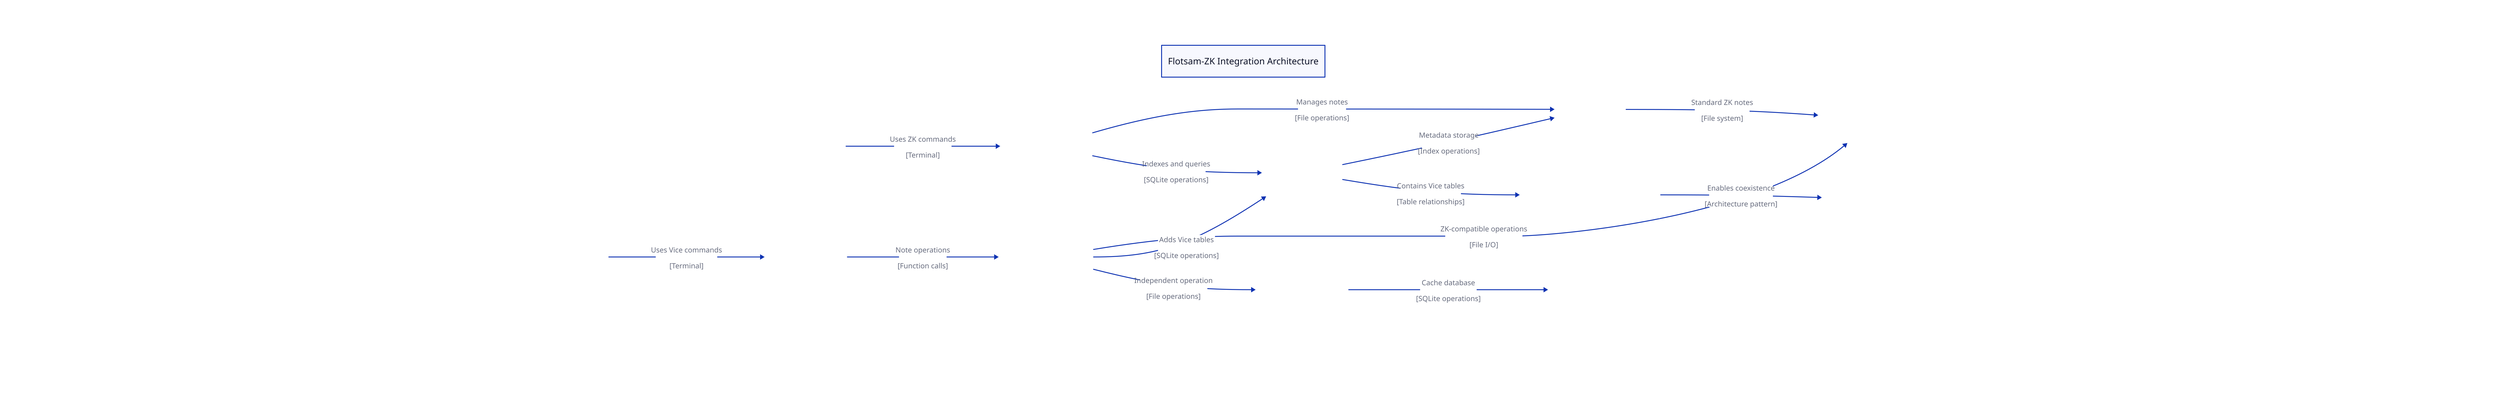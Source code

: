 direction: right

title: {
  label: Flotsam-ZK Integration Architecture
  near: top-center
  style.font-size: 20
  style.bold: true
}

# User scenarios
zk_user: {
  label: |md
    **ZK User**
    
    [Person]
    
    Existing ZK notebook user
  |
  shape: person
  style.fill: "#08427b"
  style.font-color: white
}

vice_user: {
  label: |md
    **Vice User**
    
    [Person]
    
    New flotsam user
  |
  shape: person
  style.fill: "#08427b"
  style.font-color: white
}

# Existing ZK system
zk_cli: {
  label: |md
    **ZK CLI**
    
    [External Tool]
    
    Original ZK note management
  |
  style.fill: "#666666"
  style.font-color: white
}

zk_notebook: {
  label: |md
    **ZK Notebook**
    
    [File Structure]
    
    Existing note collection
  |
  style.fill: "#cccccc"
  style.font-color: black
}

zk_database: {
  label: |md
    **notebook.db**
    
    [SQLite Database]
    
    ZK indexing and metadata
  |
  shape: cylinder
  style.fill: "#999999"
  style.font-color: white
}

# Vice flotsam system
vice_cli: {
  label: |md
    **Vice CLI**
    
    [Go Application]
    
    Flotsam note management
  |
  style.fill: "#1168bd"
  style.font-color: white
}

flotsam_subsystem: {
  label: |md
    **Flotsam Subsystem**
    
    [Go Module]
    
    ZK-compatible note processing
  |
  style.fill: "#85bbf0"
  style.font-color: white
}

# Shared components
markdown_notes: {
  label: |md
    **Markdown Notes**
    
    [Shared Files]
    
    Standard ZK format + Vice extensions
  |
  shape: page
  style.fill: "#e8f4fd"
  style.stroke: "#1168bd"
}

vice_cache_tables: {
  label: |md
    **Vice Cache Tables**
    
    [SQLite Tables]
    
    vice_srs_cache, vice_file_cache, vice_contexts
  |
  shape: cylinder
  style.fill: "#85bbf0"
  style.font-color: white
}

# Integration scenarios
hybrid_mode: {
  label: |md
    **Hybrid Mode**
    
    [Integration Pattern]
    
    Both tools work on same notebook
  |
  style.fill: "#b0d4f0"
  style.font-color: black
}

# Context isolation
vice_context: {
  label: |md
    **Vice Context**
    
    [File Structure]
    
    Independent flotsam directory
  |
  style.fill: "#e8f4fd"
  style.stroke: "#1168bd"
}

flotsam_db: {
  label: |md
    **flotsam.db**
    
    [SQLite Database]
    
    Standalone cache database
  |
  shape: cylinder
  style.fill: "#85bbf0"
  style.font-color: white
}

# User interactions
zk_user -> zk_cli: |md
  Uses ZK commands
  
  [Terminal]
|

vice_user -> vice_cli: |md
  Uses Vice commands
  
  [Terminal]
|

# ZK system
zk_cli -> zk_notebook: |md
  Manages notes
  
  [File operations]
|

zk_cli -> zk_database: |md
  Indexes and queries
  
  [SQLite operations]
|

zk_notebook -> markdown_notes: |md
  Standard ZK notes
  
  [File system]
|

zk_database -> zk_notebook: |md
  Metadata storage
  
  [Index operations]
|

# Vice system
vice_cli -> flotsam_subsystem: |md
  Note operations
  
  [Function calls]
|

flotsam_subsystem -> markdown_notes: |md
  ZK-compatible operations
  
  [File I/O]
|

# Hybrid integration
flotsam_subsystem -> zk_database: |md
  Adds Vice tables
  
  [SQLite operations]
|

zk_database -> vice_cache_tables: |md
  Contains Vice tables
  
  [Table relationships]
|

vice_cache_tables -> hybrid_mode: |md
  Enables coexistence
  
  [Architecture pattern]
|

# Standalone mode
flotsam_subsystem -> vice_context: |md
  Independent operation
  
  [File operations]
|

vice_context -> flotsam_db: |md
  Cache database
  
  [SQLite operations]
|

# Key features
compatibility_note: {
  label: |md
    **ZK Compatibility**
    
    • ZK ignores Vice frontmatter extensions
    • ZK preserves Vice metadata in JSON field
    • Vice tables don't affect ZK operations
    • Full rollback capability (drop Vice tables)
  |
  style.fill: "#ffffcc"
  style.stroke: "#cccc00"
  near: bottom-left
}

isolation_note: {
  label: |md
    **Context Isolation**
    
    • Vice contexts scope note operations
    • Hybrid: shared notebook with separate cache
    • Standalone: independent flotsam directory
    • Bridge support for cross-context links
  |
  style.fill: "#ccffcc"
  style.stroke: "#00cc00"
  near: bottom-right
}